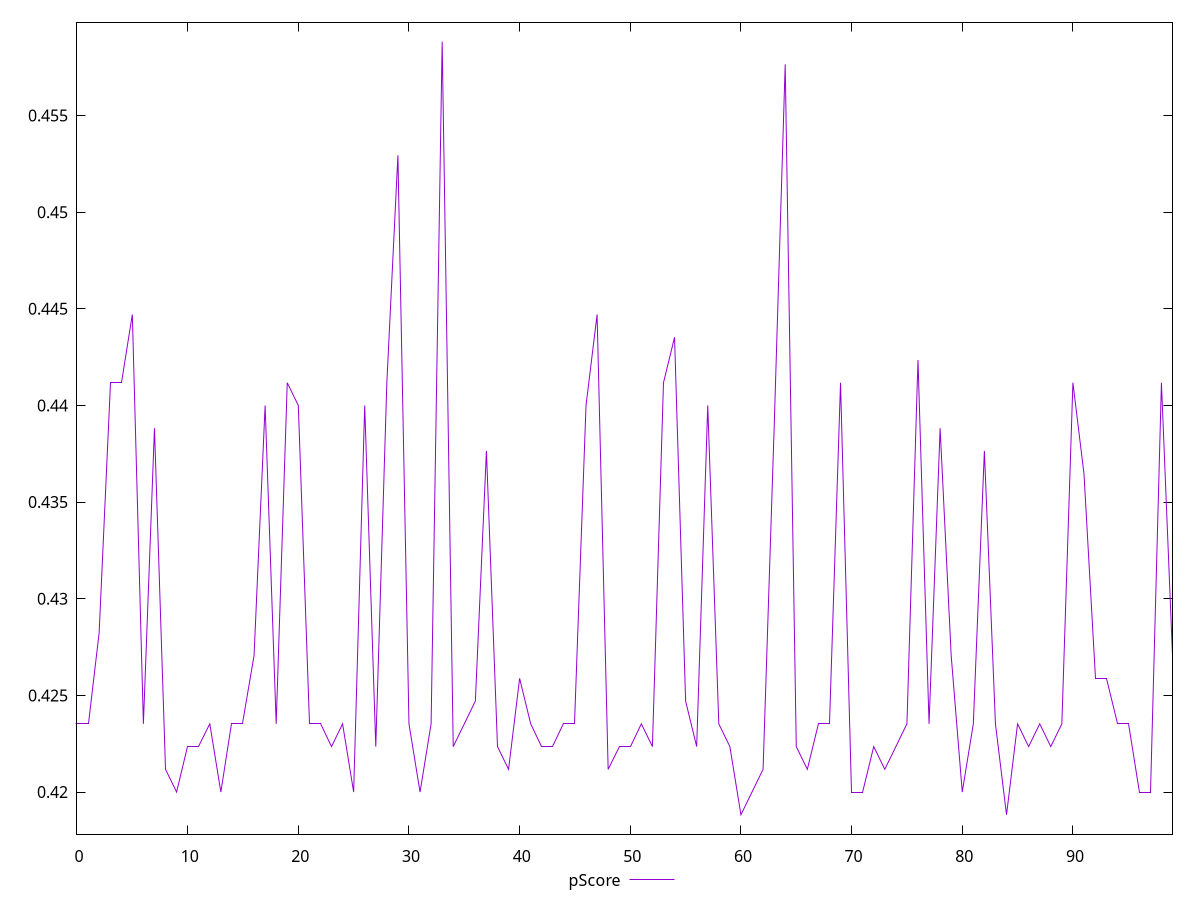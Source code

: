 reset

$pScore <<EOF
0 0.4235294117647059
1 0.4235294117647059
2 0.42823529411764705
3 0.4411764705882353
4 0.4411764705882353
5 0.4447058823529412
6 0.4235294117647059
7 0.4388235294117647
8 0.42117647058823526
9 0.42
10 0.4223529411764706
11 0.4223529411764706
12 0.4235294117647059
13 0.42
14 0.4235294117647059
15 0.4235294117647059
16 0.42705882352941177
17 0.44
18 0.4235294117647059
19 0.4411764705882353
20 0.44
21 0.4235294117647059
22 0.4235294117647059
23 0.4223529411764706
24 0.4235294117647059
25 0.42
26 0.44
27 0.4223529411764706
28 0.4411764705882353
29 0.45294117647058824
30 0.4235294117647059
31 0.42
32 0.4235294117647059
33 0.4588235294117647
34 0.4223529411764706
35 0.4235294117647059
36 0.42470588235294116
37 0.4376470588235294
38 0.4223529411764706
39 0.42117647058823526
40 0.4258823529411765
41 0.4235294117647059
42 0.4223529411764706
43 0.4223529411764706
44 0.4235294117647059
45 0.4235294117647059
46 0.44
47 0.4447058823529412
48 0.42117647058823526
49 0.4223529411764706
50 0.4223529411764706
51 0.4235294117647059
52 0.4223529411764706
53 0.4411764705882353
54 0.4435294117647059
55 0.42470588235294116
56 0.4223529411764706
57 0.44
58 0.4235294117647059
59 0.4223529411764706
60 0.4188235294117647
62 0.42117647058823526
63 0.4388235294117647
64 0.4576470588235294
65 0.4223529411764706
66 0.42117647058823526
67 0.4235294117647059
68 0.4235294117647059
69 0.4411764705882353
70 0.42
71 0.42
72 0.4223529411764706
73 0.42117647058823526
74 0.4223529411764706
75 0.4235294117647059
76 0.4423529411764706
77 0.4235294117647059
78 0.4388235294117647
79 0.42705882352941177
80 0.42
81 0.4235294117647059
82 0.4376470588235294
83 0.4235294117647059
84 0.4188235294117647
85 0.4235294117647059
86 0.4223529411764706
87 0.4235294117647059
88 0.4223529411764706
89 0.4235294117647059
90 0.4411764705882353
91 0.4364705882352941
92 0.4258823529411765
93 0.4258823529411765
94 0.4235294117647059
95 0.4235294117647059
96 0.42
97 0.42
98 0.4411764705882353
99 0.42705882352941177
EOF

set key outside below
set xrange [0:99]
set yrange [0.4178235294117647:0.4598235294117647]
set trange [0.4178235294117647:0.4598235294117647]
set terminal svg size 640, 500 enhanced background rgb 'white'
set output "reports/report_00030_2021-02-24T20-42-31.540Z/uses-http2/samples/card/pScore/values.svg"

plot $pScore title "pScore" with line

reset
